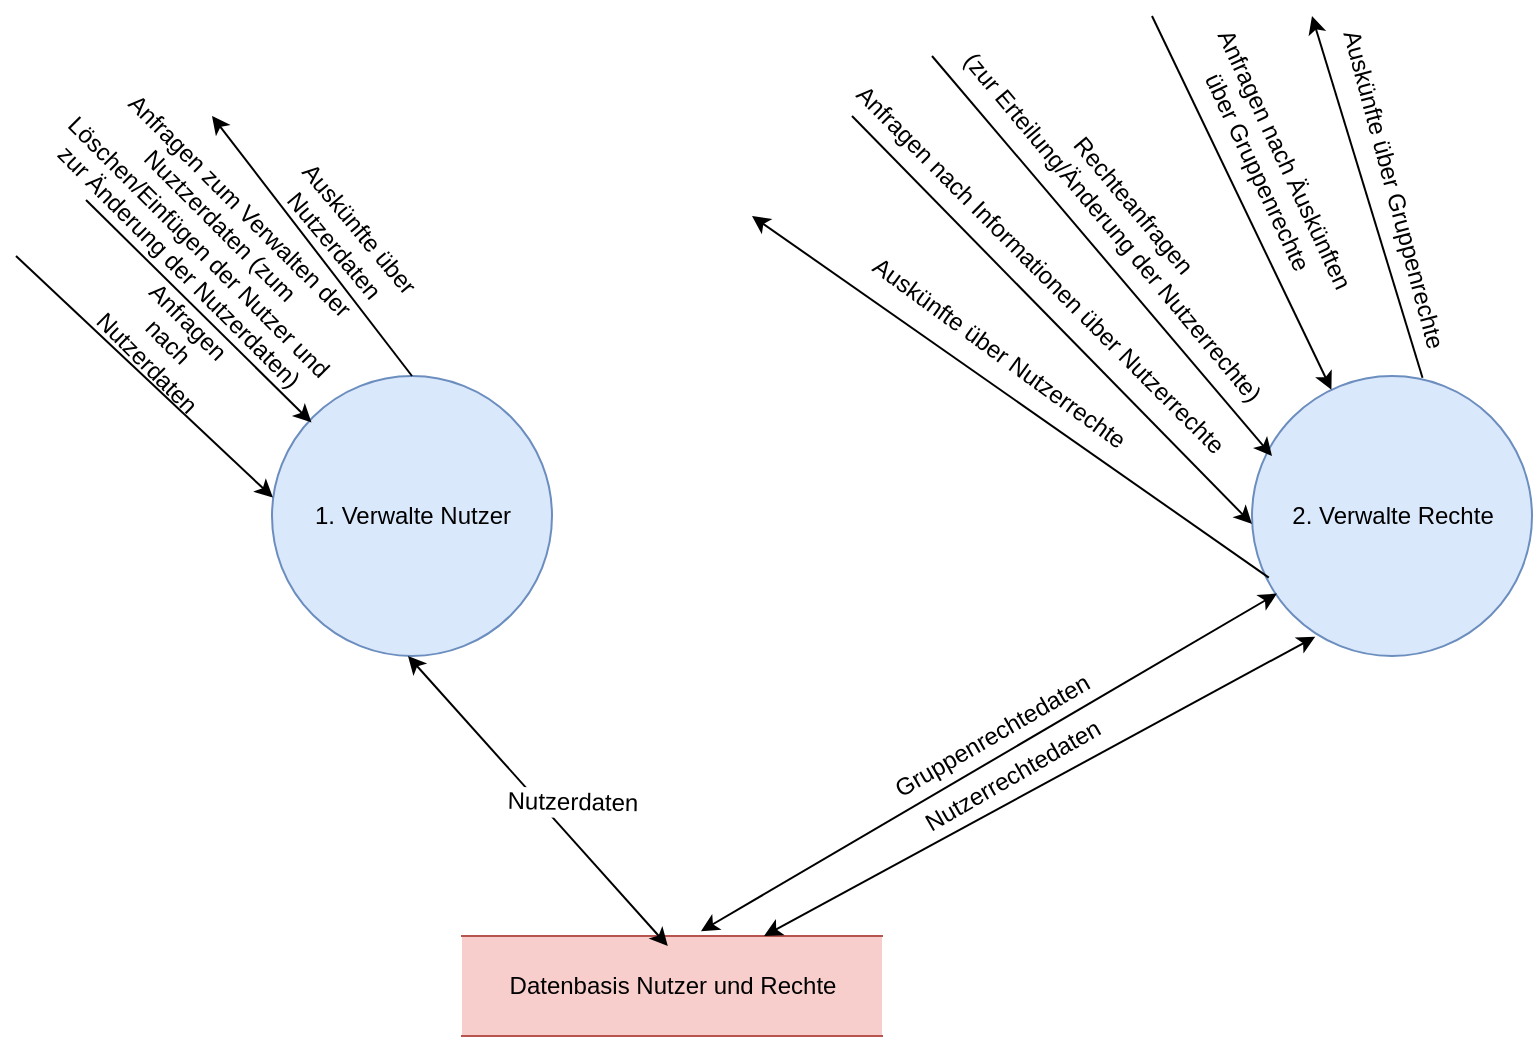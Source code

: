 <mxfile version="12.3.3" type="device" pages="1"><diagram name="Page-1" id="c7558073-3199-34d8-9f00-42111426c3f3"><mxGraphModel dx="1784" dy="1717" grid="1" gridSize="10" guides="1" tooltips="1" connect="1" arrows="1" fold="1" page="1" pageScale="1" pageWidth="826" pageHeight="1169" background="#ffffff" math="0" shadow="0"><root><mxCell id="0"/><mxCell id="1" parent="0"/><mxCell id="dEH05XnSJd75by17uOdA-97" value="1. Verwalte Nutzer &lt;br&gt;" style="shape=ellipse;html=1;dashed=0;whitespace=wrap;perimeter=ellipsePerimeter;fillColor=#dae8fc;strokeColor=#6c8ebf;" parent="1" vertex="1"><mxGeometry x="100" y="70" width="140" height="140" as="geometry"/></mxCell><mxCell id="dEH05XnSJd75by17uOdA-98" value="2. Verwalte Rechte" style="shape=ellipse;html=1;dashed=0;whitespace=wrap;perimeter=ellipsePerimeter;fillColor=#dae8fc;strokeColor=#6c8ebf;" parent="1" vertex="1"><mxGeometry x="590" y="70" width="140" height="140" as="geometry"/></mxCell><mxCell id="dEH05XnSJd75by17uOdA-102" value="Datenbasis Nutzer und Rechte" style="html=1;dashed=0;whitespace=wrap;shape=partialRectangle;right=0;left=0;fillColor=#f8cecc;strokeColor=#b85450;" parent="1" vertex="1"><mxGeometry x="195" y="350" width="210" height="50" as="geometry"/></mxCell><mxCell id="dEH05XnSJd75by17uOdA-106" value="" style="endArrow=classic;html=1;entryX=0.091;entryY=0.223;entryDx=0;entryDy=0;entryPerimeter=0;" parent="1" edge="1"><mxGeometry width="50" height="50" relative="1" as="geometry"><mxPoint x="7" y="-18" as="sourcePoint"/><mxPoint x="119.74" y="93.22" as="targetPoint"/></mxGeometry></mxCell><mxCell id="dEH05XnSJd75by17uOdA-107" value="" style="endArrow=classic;html=1;" parent="1" edge="1"><mxGeometry width="50" height="50" relative="1" as="geometry"><mxPoint x="430" y="-90" as="sourcePoint"/><mxPoint x="600" y="110" as="targetPoint"/></mxGeometry></mxCell><mxCell id="dEH05XnSJd75by17uOdA-109" value="Anfragen zum Verwalten der Nuztzerdaten (zum Löschen/Einfügen der Nutzer und zur Änderung der Nutzerdaten)" style="text;html=1;strokeColor=none;fillColor=none;align=center;verticalAlign=middle;whiteSpace=wrap;rounded=0;rotation=45;" parent="1" vertex="1"><mxGeometry x="-26" y="-35" width="190" height="70" as="geometry"/></mxCell><mxCell id="dEH05XnSJd75by17uOdA-112" value="&amp;nbsp;Auskünfte über Nutzerdaten" style="text;html=1;strokeColor=none;fillColor=none;align=center;verticalAlign=middle;whiteSpace=wrap;rounded=0;rotation=50;" parent="1" vertex="1"><mxGeometry x="90" y="-20" width="95" height="39" as="geometry"/></mxCell><mxCell id="dEH05XnSJd75by17uOdA-116" value="" style="endArrow=classic;html=1;exitX=0.5;exitY=0;exitDx=0;exitDy=0;" parent="1" source="dEH05XnSJd75by17uOdA-97" edge="1"><mxGeometry width="50" height="50" relative="1" as="geometry"><mxPoint x="141" y="80" as="sourcePoint"/><mxPoint x="70" y="-60" as="targetPoint"/></mxGeometry></mxCell><mxCell id="dEH05XnSJd75by17uOdA-119" value="" style="endArrow=classic;startArrow=classic;html=1;entryX=0.5;entryY=1;entryDx=0;entryDy=0;exitX=0.49;exitY=0.1;exitDx=0;exitDy=0;exitPerimeter=0;" parent="1" source="dEH05XnSJd75by17uOdA-102" edge="1"><mxGeometry width="50" height="50" relative="1" as="geometry"><mxPoint x="168" y="330" as="sourcePoint"/><mxPoint x="168" y="210" as="targetPoint"/></mxGeometry></mxCell><mxCell id="dEH05XnSJd75by17uOdA-142" value="Nutzerdaten" style="text;html=1;align=center;verticalAlign=middle;resizable=0;points=[];;labelBackgroundColor=#ffffff;rotation=1;" parent="dEH05XnSJd75by17uOdA-119" vertex="1" connectable="0"><mxGeometry x="-0.231" y="1" relative="1" as="geometry"><mxPoint x="3" y="-17.5" as="offset"/></mxGeometry></mxCell><mxCell id="dEH05XnSJd75by17uOdA-134" value="Anfragen nach Nutzerdaten" style="text;html=1;strokeColor=none;fillColor=none;align=center;verticalAlign=middle;whiteSpace=wrap;rounded=0;rotation=45;" parent="1" vertex="1"><mxGeometry x="28" y="43" width="40" height="20" as="geometry"/></mxCell><mxCell id="dEH05XnSJd75by17uOdA-136" value="" style="endArrow=classic;html=1;entryX=-0.011;entryY=0.577;entryDx=0;entryDy=0;entryPerimeter=0;" parent="1" edge="1"><mxGeometry width="50" height="50" relative="1" as="geometry"><mxPoint x="-28" y="10" as="sourcePoint"/><mxPoint x="100.46" y="130.78" as="targetPoint"/></mxGeometry></mxCell><mxCell id="dEH05XnSJd75by17uOdA-146" value="" style="endArrow=classic;html=1;" parent="1" target="dEH05XnSJd75by17uOdA-98" edge="1"><mxGeometry width="50" height="50" relative="1" as="geometry"><mxPoint x="540" y="-110" as="sourcePoint"/><mxPoint x="797.2" y="-152.84" as="targetPoint"/></mxGeometry></mxCell><mxCell id="dEH05XnSJd75by17uOdA-148" value="Anfragen nach Äuskünften&lt;br&gt;über Gruppenrechte" style="text;html=1;align=center;verticalAlign=middle;resizable=0;points=[];;labelBackgroundColor=#ffffff;rotation=65;" parent="dEH05XnSJd75by17uOdA-146" vertex="1" connectable="0"><mxGeometry x="-0.314" y="1" relative="1" as="geometry"><mxPoint x="28" y="10" as="offset"/></mxGeometry></mxCell><mxCell id="dEH05XnSJd75by17uOdA-147" value="" style="endArrow=classic;html=1;exitX=0.609;exitY=0.006;exitDx=0;exitDy=0;exitPerimeter=0;" parent="1" source="dEH05XnSJd75by17uOdA-98" edge="1"><mxGeometry width="50" height="50" relative="1" as="geometry"><mxPoint x="670" y="-80" as="sourcePoint"/><mxPoint x="620" y="-110" as="targetPoint"/></mxGeometry></mxCell><mxCell id="dEH05XnSJd75by17uOdA-149" value="Auskünfte über Gruppenrechte" style="text;html=1;align=center;verticalAlign=middle;resizable=0;points=[];;labelBackgroundColor=#ffffff;rotation=75;" parent="dEH05XnSJd75by17uOdA-147" vertex="1" connectable="0"><mxGeometry x="0.283" relative="1" as="geometry"><mxPoint x="21" y="21" as="offset"/></mxGeometry></mxCell><mxCell id="dEH05XnSJd75by17uOdA-159" value="Rechteanfragen&lt;br&gt;&amp;nbsp;(zur Erteilung/Änderung der Nutzerrechte)" style="text;html=1;align=center;verticalAlign=middle;resizable=0;points=[];;autosize=1;rotation=50;" parent="1" vertex="1"><mxGeometry x="405" y="-26" width="240" height="30" as="geometry"/></mxCell><mxCell id="dEH05XnSJd75by17uOdA-161" value="" style="endArrow=classic;html=1;" parent="1" edge="1"><mxGeometry width="50" height="50" relative="1" as="geometry"><mxPoint x="390" y="-60" as="sourcePoint"/><mxPoint x="590" y="144" as="targetPoint"/></mxGeometry></mxCell><mxCell id="dEH05XnSJd75by17uOdA-163" value="Anfragen nach Informationen über Nutzerrechte" style="text;html=1;align=center;verticalAlign=middle;resizable=0;points=[];;labelBackgroundColor=#ffffff;rotation=45;" parent="dEH05XnSJd75by17uOdA-161" vertex="1" connectable="0"><mxGeometry x="-0.12" y="2" relative="1" as="geometry"><mxPoint x="5" y="-12" as="offset"/></mxGeometry></mxCell><mxCell id="dEH05XnSJd75by17uOdA-164" value="" style="endArrow=classic;html=1;exitX=0.06;exitY=0.72;exitDx=0;exitDy=0;exitPerimeter=0;" parent="1" source="dEH05XnSJd75by17uOdA-98" edge="1"><mxGeometry width="50" height="50" relative="1" as="geometry"><mxPoint x="-10" y="710" as="sourcePoint"/><mxPoint x="340" y="-10" as="targetPoint"/></mxGeometry></mxCell><mxCell id="dEH05XnSJd75by17uOdA-165" value="Auskünfte über Nutzerrechte" style="text;html=1;align=center;verticalAlign=middle;resizable=0;points=[];;labelBackgroundColor=#ffffff;rotation=36;direction=south;" parent="dEH05XnSJd75by17uOdA-164" vertex="1" connectable="0"><mxGeometry x="-0.114" y="1" relative="1" as="geometry"><mxPoint x="-21" y="-33.5" as="offset"/></mxGeometry></mxCell><mxCell id="dEH05XnSJd75by17uOdA-166" value="" style="endArrow=classic;startArrow=classic;html=1;entryX=0.226;entryY=0.931;entryDx=0;entryDy=0;entryPerimeter=0;" parent="1" source="dEH05XnSJd75by17uOdA-102" target="dEH05XnSJd75by17uOdA-98" edge="1"><mxGeometry width="50" height="50" relative="1" as="geometry"><mxPoint x="-10" y="470" as="sourcePoint"/><mxPoint x="40" y="420" as="targetPoint"/></mxGeometry></mxCell><mxCell id="dEH05XnSJd75by17uOdA-167" value="Nutzerrechtedaten" style="text;html=1;align=center;verticalAlign=middle;resizable=0;points=[];;labelBackgroundColor=#ffffff;rotation=-30;" parent="dEH05XnSJd75by17uOdA-166" vertex="1" connectable="0"><mxGeometry x="0.192" relative="1" as="geometry"><mxPoint x="-40.5" y="9" as="offset"/></mxGeometry></mxCell><mxCell id="dEH05XnSJd75by17uOdA-168" value="" style="endArrow=classic;startArrow=classic;html=1;entryX=0.089;entryY=0.777;entryDx=0;entryDy=0;entryPerimeter=0;exitX=0.569;exitY=-0.048;exitDx=0;exitDy=0;exitPerimeter=0;" parent="1" source="dEH05XnSJd75by17uOdA-102" target="dEH05XnSJd75by17uOdA-98" edge="1"><mxGeometry width="50" height="50" relative="1" as="geometry"><mxPoint x="-10" y="470" as="sourcePoint"/><mxPoint x="40" y="420" as="targetPoint"/></mxGeometry></mxCell><mxCell id="dEH05XnSJd75by17uOdA-169" value="Gruppenrechtedaten" style="text;html=1;align=center;verticalAlign=middle;resizable=0;points=[];;labelBackgroundColor=#ffffff;rotation=-30;" parent="dEH05XnSJd75by17uOdA-168" vertex="1" connectable="0"><mxGeometry x="0.078" y="1" relative="1" as="geometry"><mxPoint x="-9.5" y="-5.5" as="offset"/></mxGeometry></mxCell></root></mxGraphModel></diagram></mxfile>